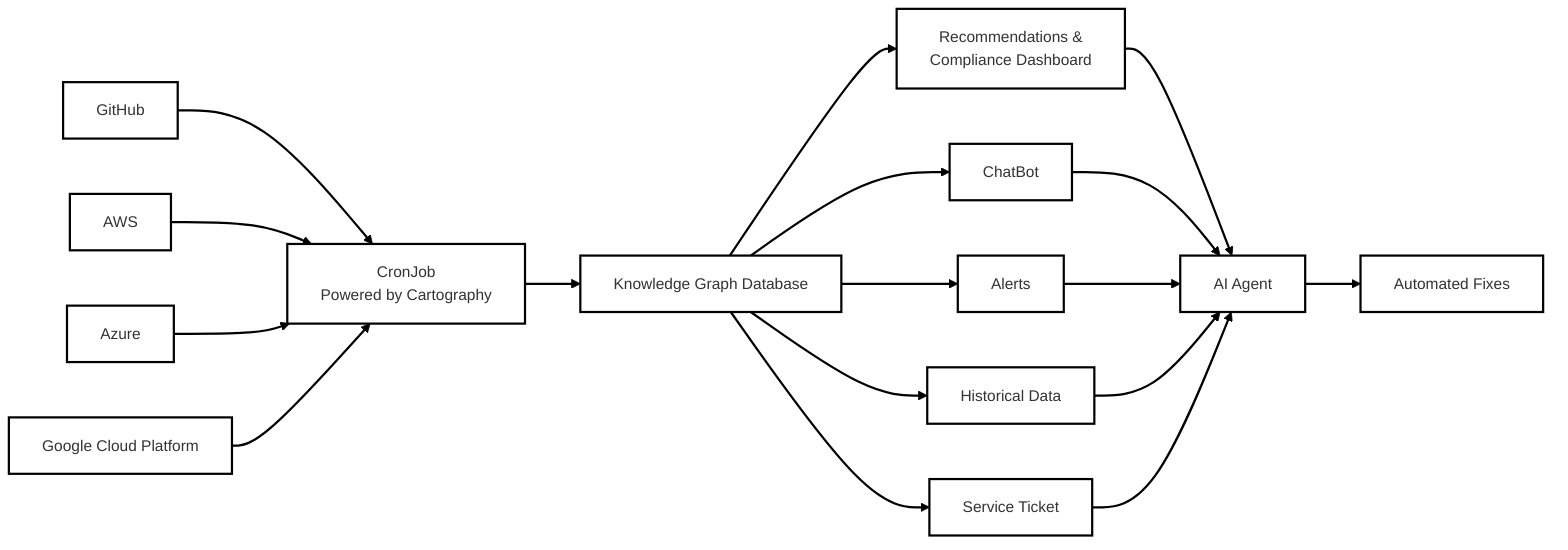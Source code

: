 ---
config:
  theme: neo
---
flowchart LR
    A3["GitHub"] --> C1["CronJob<br>Powered by Cartography"]
    A4["AWS"] --> C1
    A5["Azure"] --> C1
    A6["Google Cloud Platform"] --> C1
    C1 --> D1["Knowledge Graph Database"]
    D1 --> E1["Recommendations &amp;<br>Compliance Dashboard"] & E2["ChatBot"] & E3["Alerts"] & E4["Historical Data"] & E5["Service Ticket"]
    E1 --> F1["AI Agent"]
    E2 --> F1
    E3 --> F1
    E4 --> F1
    E5 --> F1
    F1 --> F2["Automated Fixes"]
